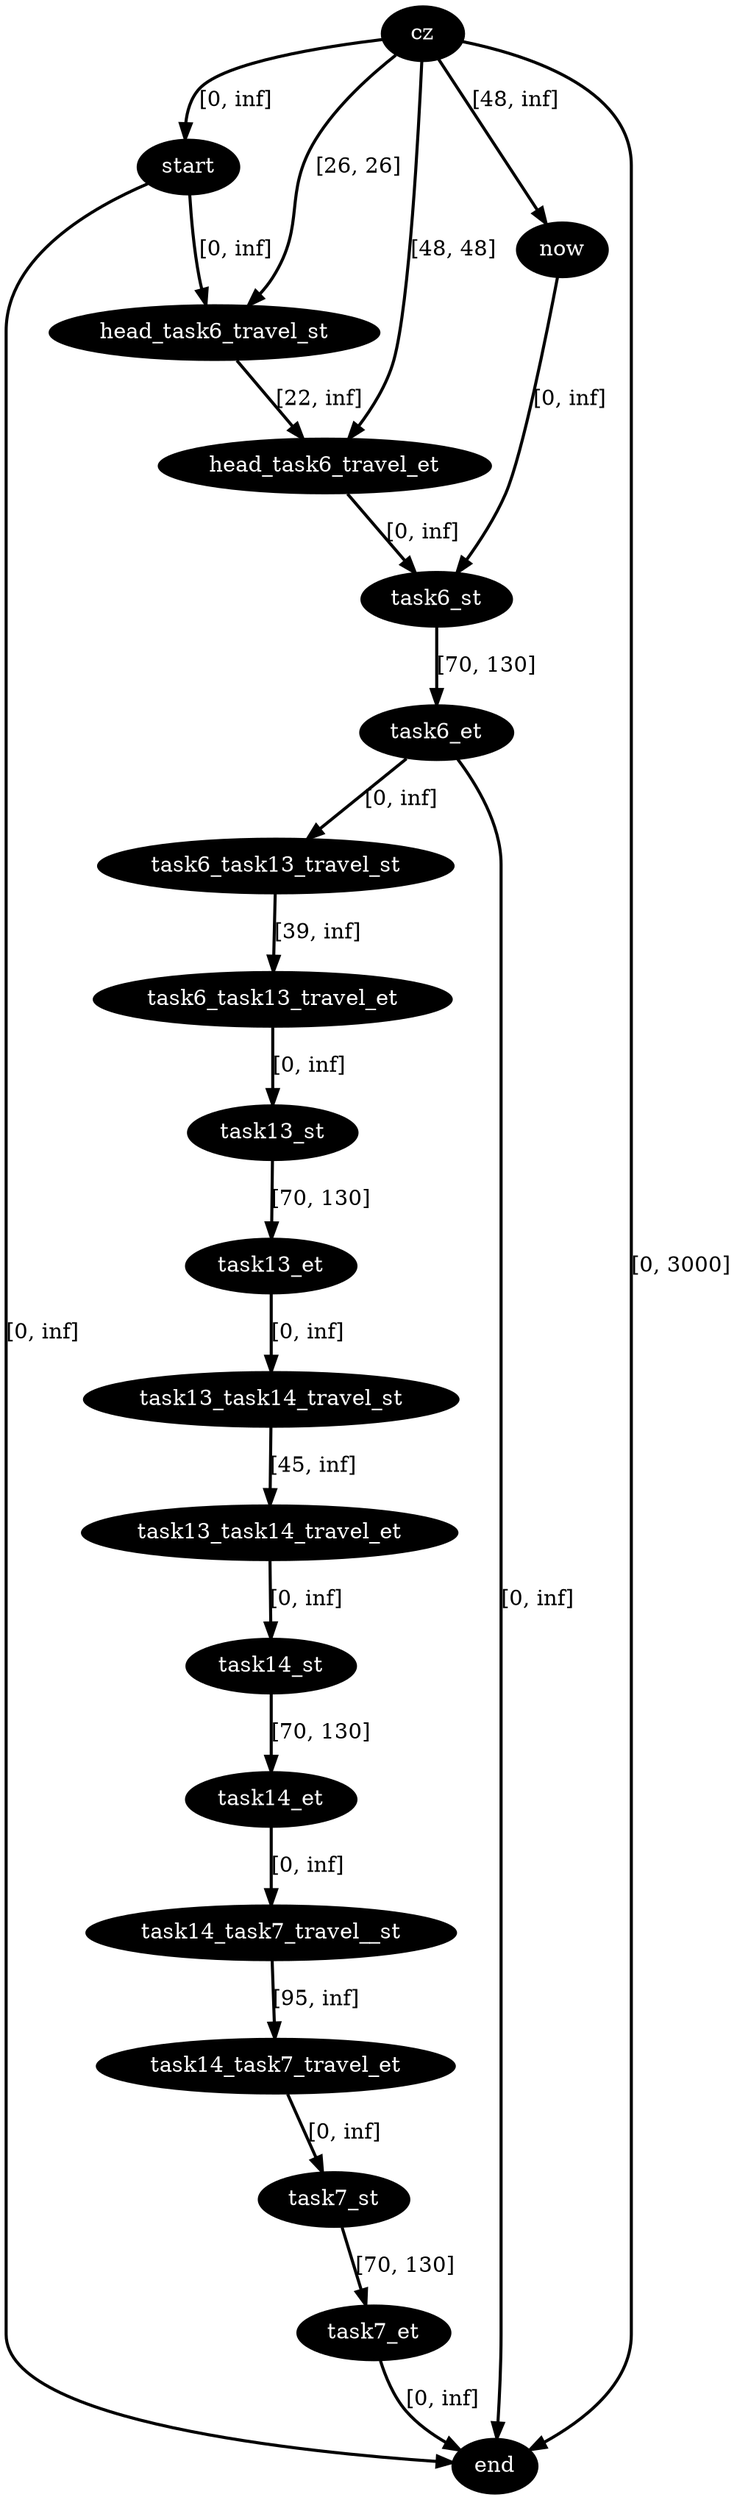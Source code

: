 digraph plan {
0[label="cz",style=filled,fillcolor=black,fontcolor=white];
1[label="start",style=filled,fillcolor=black,fontcolor=white];
2[label="now",style=filled,fillcolor=black,fontcolor=white];
3[label="end",style=filled,fillcolor=black,fontcolor=white];
13[label="head_task6_travel_st",style=filled,fillcolor=black,fontcolor=white];
14[label="head_task6_travel_et",style=filled,fillcolor=black,fontcolor=white];
15[label="task6_st",style=filled,fillcolor=black,fontcolor=white];
16[label="task6_et",style=filled,fillcolor=black,fontcolor=white];
23[label="task7_st",style=filled,fillcolor=black,fontcolor=white];
24[label="task7_et",style=filled,fillcolor=black,fontcolor=white];
57[label="task13_st",style=filled,fillcolor=black,fontcolor=white];
58[label="task13_et",style=filled,fillcolor=black,fontcolor=white];
77[label="task14_st",style=filled,fillcolor=black,fontcolor=white];
78[label="task14_et",style=filled,fillcolor=black,fontcolor=white];
102[label="task6_task13_travel_st",style=filled,fillcolor=black,fontcolor=white];
103[label="task6_task13_travel_et",style=filled,fillcolor=black,fontcolor=white];
105[label="task13_task14_travel_st",style=filled,fillcolor=black,fontcolor=white];
106[label="task13_task14_travel_et",style=filled,fillcolor=black,fontcolor=white];
108[label="task14_task7_travel__st",style=filled,fillcolor=black,fontcolor=white];
109[label="task14_task7_travel_et",style=filled,fillcolor=black,fontcolor=white];
"0"->"1"[label="[0, inf]",penwidth=2,color=black];
"0"->"3"[label="[0, 3000]",penwidth=2,color=black];
"13"->"14"[label="[22, inf]",penwidth=2,color=black];
"0"->"14"[label="[48, 48]",penwidth=2,color=black];
"1"->"13"[label="[0, inf]",penwidth=2,color=black];
"0"->"13"[label="[26, 26]",penwidth=2,color=black];
"0"->"2"[label="[48, inf]",penwidth=2,color=black];
"2"->"15"[label="[0, inf]",penwidth=2,color=black];
"1"->"3"[label="[0, inf]",penwidth=2,color=black];
"105"->"106"[label="[45, inf]",penwidth=2,color=black];
"58"->"105"[label="[0, inf]",penwidth=2,color=black];
"57"->"58"[label="[70, 130]",penwidth=2,color=black];
"103"->"57"[label="[0, inf]",penwidth=2,color=black];
"109"->"23"[label="[0, inf]",penwidth=2,color=black];
"78"->"108"[label="[0, inf]",penwidth=2,color=black];
"108"->"109"[label="[95, inf]",penwidth=2,color=black];
"77"->"78"[label="[70, 130]",penwidth=2,color=black];
"106"->"77"[label="[0, inf]",penwidth=2,color=black];
"16"->"3"[label="[0, inf]",penwidth=2,color=black];
"102"->"103"[label="[39, inf]",penwidth=2,color=black];
"16"->"102"[label="[0, inf]",penwidth=2,color=black];
"15"->"16"[label="[70, 130]",penwidth=2,color=black];
"14"->"15"[label="[0, inf]",penwidth=2,color=black];
"24"->"3"[label="[0, inf]",penwidth=2,color=black];
"23"->"24"[label="[70, 130]",penwidth=2,color=black];
}
